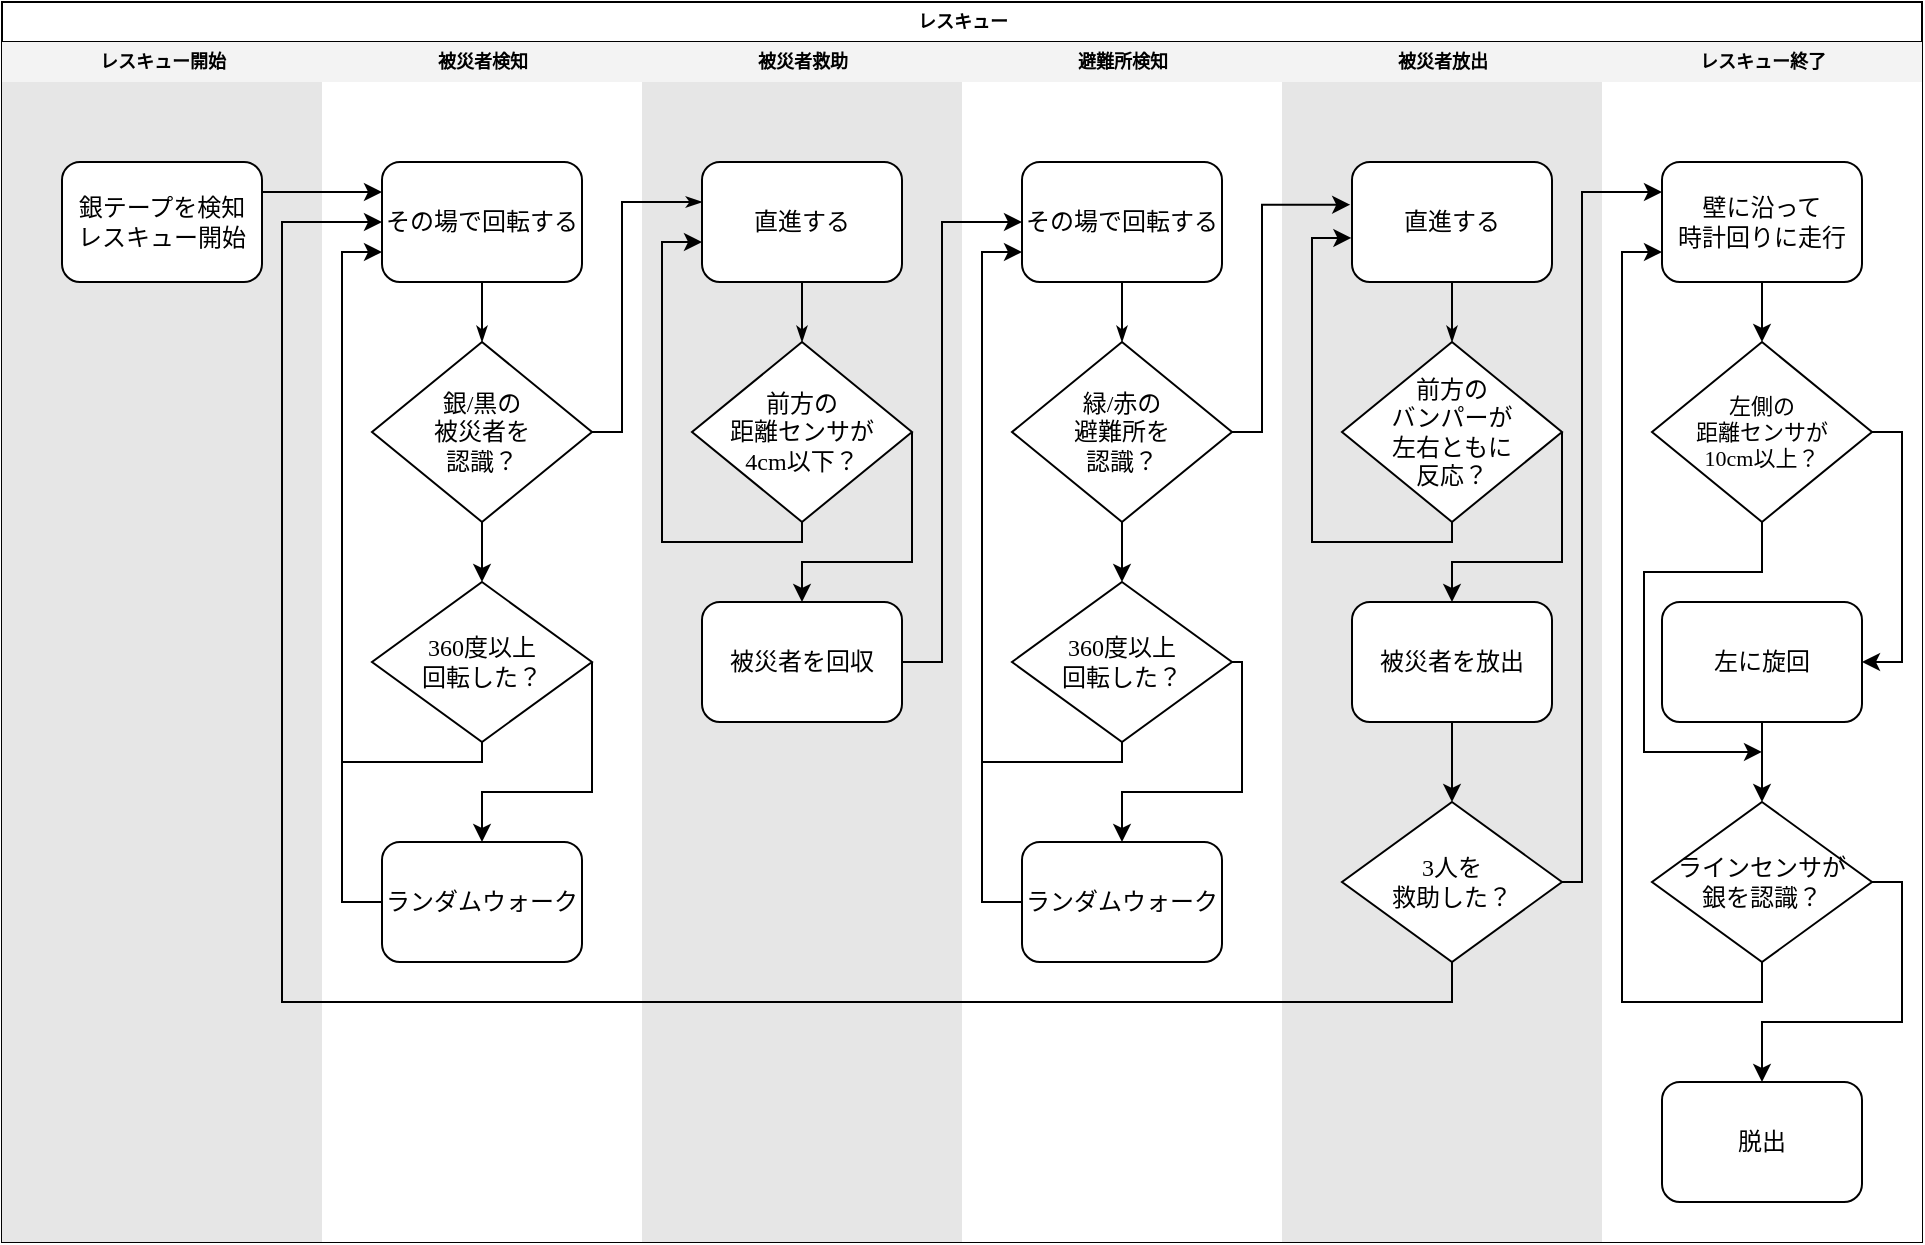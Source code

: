 <mxfile version="26.1.0">
  <diagram name="Page-1" id="74e2e168-ea6b-b213-b513-2b3c1d86103e">
    <mxGraphModel dx="722" dy="405" grid="1" gridSize="10" guides="1" tooltips="1" connect="1" arrows="1" fold="1" page="1" pageScale="1" pageWidth="1100" pageHeight="850" background="none" math="0" shadow="0">
      <root>
        <mxCell id="0" />
        <mxCell id="1" parent="0" />
        <mxCell id="77e6c97f196da883-1" value="レスキュー" style="swimlane;html=1;childLayout=stackLayout;startSize=20;rounded=0;shadow=0;labelBackgroundColor=none;strokeWidth=1;fontFamily=Verdana;fontSize=9;align=center;" parent="1" vertex="1">
          <mxGeometry x="70" y="40" width="960" height="620" as="geometry" />
        </mxCell>
        <mxCell id="77e6c97f196da883-2" value="レスキュー開始" style="swimlane;html=1;startSize=20;fillColor=#F3F3F3;swimlaneFillColor=#E6E6E6;strokeColor=none;fontSize=9;" parent="77e6c97f196da883-1" vertex="1">
          <mxGeometry y="20" width="160" height="600" as="geometry" />
        </mxCell>
        <mxCell id="77e6c97f196da883-8" value="銀テープを検知&lt;div&gt;レスキュー開始&lt;/div&gt;" style="rounded=1;whiteSpace=wrap;html=1;shadow=0;labelBackgroundColor=none;strokeWidth=1;fontFamily=Verdana;fontSize=12;align=center;" parent="77e6c97f196da883-2" vertex="1">
          <mxGeometry x="30" y="60" width="100" height="60" as="geometry" />
        </mxCell>
        <mxCell id="77e6c97f196da883-3" value="被災者検知" style="swimlane;html=1;startSize=20;fillColor=light-dark(#f3f3f3, #ededed);strokeColor=none;swimlaneFillColor=default;fontSize=9;" parent="77e6c97f196da883-1" vertex="1">
          <mxGeometry x="160" y="20" width="160" height="600" as="geometry" />
        </mxCell>
        <mxCell id="77e6c97f196da883-11" value="その場で回転する" style="rounded=1;whiteSpace=wrap;html=1;shadow=0;labelBackgroundColor=none;strokeWidth=1;fontFamily=Verdana;fontSize=12;align=center;" parent="77e6c97f196da883-3" vertex="1">
          <mxGeometry x="30" y="60" width="100" height="60" as="geometry" />
        </mxCell>
        <mxCell id="77e6c97f196da883-28" style="edgeStyle=orthogonalEdgeStyle;rounded=1;html=1;labelBackgroundColor=none;startArrow=none;startFill=0;startSize=5;endArrow=classicThin;endFill=1;endSize=5;jettySize=auto;orthogonalLoop=1;strokeWidth=1;fontFamily=Verdana;fontSize=12;exitX=0.5;exitY=1;exitDx=0;exitDy=0;entryX=0.5;entryY=0;entryDx=0;entryDy=0;" parent="77e6c97f196da883-3" source="77e6c97f196da883-11" target="77e6c97f196da883-13" edge="1">
          <mxGeometry relative="1" as="geometry">
            <mxPoint x="-40" y="185" as="sourcePoint" />
            <mxPoint x="80" y="210" as="targetPoint" />
          </mxGeometry>
        </mxCell>
        <mxCell id="B2lhPkykwKd8bdaqU0oP-4" style="edgeStyle=orthogonalEdgeStyle;rounded=0;orthogonalLoop=1;jettySize=auto;html=1;exitX=0.5;exitY=1;exitDx=0;exitDy=0;entryX=0.5;entryY=0;entryDx=0;entryDy=0;fontSize=12;" edge="1" parent="77e6c97f196da883-3" source="77e6c97f196da883-13" target="B2lhPkykwKd8bdaqU0oP-3">
          <mxGeometry relative="1" as="geometry" />
        </mxCell>
        <mxCell id="77e6c97f196da883-13" value="銀/黒の&lt;div&gt;被災者を&lt;div&gt;認識？&lt;/div&gt;&lt;/div&gt;" style="rhombus;whiteSpace=wrap;html=1;rounded=0;shadow=0;labelBackgroundColor=none;strokeWidth=1;fontFamily=Verdana;fontSize=12;align=center;" parent="77e6c97f196da883-3" vertex="1">
          <mxGeometry x="25" y="150" width="110" height="90" as="geometry" />
        </mxCell>
        <mxCell id="B2lhPkykwKd8bdaqU0oP-5" style="edgeStyle=orthogonalEdgeStyle;rounded=0;orthogonalLoop=1;jettySize=auto;html=1;exitX=0.5;exitY=1;exitDx=0;exitDy=0;entryX=0;entryY=0.75;entryDx=0;entryDy=0;fontSize=12;" edge="1" parent="77e6c97f196da883-3" source="B2lhPkykwKd8bdaqU0oP-3" target="77e6c97f196da883-11">
          <mxGeometry relative="1" as="geometry">
            <Array as="points">
              <mxPoint x="80" y="360" />
              <mxPoint x="10" y="360" />
              <mxPoint x="10" y="105" />
            </Array>
          </mxGeometry>
        </mxCell>
        <mxCell id="B2lhPkykwKd8bdaqU0oP-15" style="edgeStyle=orthogonalEdgeStyle;rounded=0;orthogonalLoop=1;jettySize=auto;html=1;exitX=1;exitY=0.5;exitDx=0;exitDy=0;entryX=0.5;entryY=0;entryDx=0;entryDy=0;fontSize=12;" edge="1" parent="77e6c97f196da883-3" source="B2lhPkykwKd8bdaqU0oP-3" target="B2lhPkykwKd8bdaqU0oP-14">
          <mxGeometry relative="1" as="geometry">
            <Array as="points">
              <mxPoint x="135" y="375" />
              <mxPoint x="80" y="375" />
            </Array>
          </mxGeometry>
        </mxCell>
        <mxCell id="B2lhPkykwKd8bdaqU0oP-3" value="360度以上&lt;div&gt;回転した？&lt;/div&gt;" style="rhombus;whiteSpace=wrap;html=1;rounded=0;shadow=0;labelBackgroundColor=none;strokeWidth=1;fontFamily=Verdana;fontSize=12;align=center;" vertex="1" parent="77e6c97f196da883-3">
          <mxGeometry x="25" y="270" width="110" height="80" as="geometry" />
        </mxCell>
        <mxCell id="B2lhPkykwKd8bdaqU0oP-16" style="edgeStyle=orthogonalEdgeStyle;rounded=0;orthogonalLoop=1;jettySize=auto;html=1;exitX=0;exitY=0.5;exitDx=0;exitDy=0;endArrow=none;startFill=0;fontSize=12;" edge="1" parent="77e6c97f196da883-3" source="B2lhPkykwKd8bdaqU0oP-14">
          <mxGeometry relative="1" as="geometry">
            <mxPoint x="10.0" y="360.0" as="targetPoint" />
          </mxGeometry>
        </mxCell>
        <mxCell id="B2lhPkykwKd8bdaqU0oP-14" value="ランダムウォーク" style="rounded=1;whiteSpace=wrap;html=1;shadow=0;labelBackgroundColor=none;strokeWidth=1;fontFamily=Verdana;fontSize=12;align=center;" vertex="1" parent="77e6c97f196da883-3">
          <mxGeometry x="30" y="400" width="100" height="60" as="geometry" />
        </mxCell>
        <mxCell id="77e6c97f196da883-4" value="被災者救助" style="swimlane;html=1;startSize=20;fillColor=#F3F3F3;strokeColor=none;swimlaneFillColor=#E6E6E6;fontSize=9;" parent="77e6c97f196da883-1" vertex="1">
          <mxGeometry x="320" y="20" width="160" height="600" as="geometry" />
        </mxCell>
        <mxCell id="B2lhPkykwKd8bdaqU0oP-13" style="edgeStyle=orthogonalEdgeStyle;rounded=0;orthogonalLoop=1;jettySize=auto;html=1;exitX=1;exitY=0.5;exitDx=0;exitDy=0;entryX=0.5;entryY=0;entryDx=0;entryDy=0;fontSize=12;" edge="1" parent="77e6c97f196da883-4" source="B2lhPkykwKd8bdaqU0oP-8" target="B2lhPkykwKd8bdaqU0oP-12">
          <mxGeometry relative="1" as="geometry">
            <mxPoint x="130.148" y="300" as="targetPoint" />
            <Array as="points">
              <mxPoint x="135" y="260" />
              <mxPoint x="80" y="260" />
            </Array>
          </mxGeometry>
        </mxCell>
        <mxCell id="77e6c97f196da883-15" value="直進する" style="rounded=1;whiteSpace=wrap;html=1;shadow=0;labelBackgroundColor=none;strokeWidth=1;fontFamily=Verdana;fontSize=12;align=center;" parent="77e6c97f196da883-4" vertex="1">
          <mxGeometry x="30" y="60" width="100" height="60" as="geometry" />
        </mxCell>
        <mxCell id="B2lhPkykwKd8bdaqU0oP-7" style="edgeStyle=orthogonalEdgeStyle;rounded=1;html=1;labelBackgroundColor=none;startArrow=none;startFill=0;startSize=5;endArrow=classicThin;endFill=1;endSize=5;jettySize=auto;orthogonalLoop=1;strokeWidth=1;fontFamily=Verdana;fontSize=12;exitX=0.5;exitY=1;exitDx=0;exitDy=0;entryX=0.5;entryY=0;entryDx=0;entryDy=0;" edge="1" target="B2lhPkykwKd8bdaqU0oP-8" parent="77e6c97f196da883-4">
          <mxGeometry relative="1" as="geometry">
            <mxPoint x="80" y="120" as="sourcePoint" />
            <mxPoint x="80" y="210" as="targetPoint" />
          </mxGeometry>
        </mxCell>
        <mxCell id="B2lhPkykwKd8bdaqU0oP-11" style="edgeStyle=orthogonalEdgeStyle;rounded=0;orthogonalLoop=1;jettySize=auto;html=1;exitX=0.5;exitY=1;exitDx=0;exitDy=0;entryX=0;entryY=0.75;entryDx=0;entryDy=0;fontSize=12;" edge="1" parent="77e6c97f196da883-4">
          <mxGeometry relative="1" as="geometry">
            <mxPoint x="80" y="235" as="sourcePoint" />
            <mxPoint x="30" y="100" as="targetPoint" />
            <Array as="points">
              <mxPoint x="80" y="250" />
              <mxPoint x="10" y="250" />
              <mxPoint x="10" y="100" />
            </Array>
          </mxGeometry>
        </mxCell>
        <mxCell id="B2lhPkykwKd8bdaqU0oP-8" value="前方の&lt;div&gt;距離センサが&lt;div&gt;4cm以下？&lt;/div&gt;&lt;/div&gt;" style="rhombus;whiteSpace=wrap;html=1;rounded=0;shadow=0;labelBackgroundColor=none;strokeWidth=1;fontFamily=Verdana;fontSize=12;align=center;" vertex="1" parent="77e6c97f196da883-4">
          <mxGeometry x="25" y="150" width="110" height="90" as="geometry" />
        </mxCell>
        <mxCell id="77e6c97f196da883-33" style="edgeStyle=orthogonalEdgeStyle;rounded=0;html=1;labelBackgroundColor=none;startArrow=none;startFill=0;startSize=5;endArrow=classicThin;endFill=1;endSize=5;jettySize=auto;orthogonalLoop=1;strokeWidth=1;fontFamily=Verdana;fontSize=12;entryX=0;entryY=0.5;entryDx=0;entryDy=0;exitX=1;exitY=0.5;exitDx=0;exitDy=0;curved=0;" parent="77e6c97f196da883-4" source="77e6c97f196da883-13" edge="1">
          <mxGeometry relative="1" as="geometry">
            <mxPoint x="-25" y="190" as="sourcePoint" />
            <mxPoint x="30" y="80" as="targetPoint" />
            <Array as="points">
              <mxPoint x="-10" y="195" />
              <mxPoint x="-10" y="80" />
            </Array>
          </mxGeometry>
        </mxCell>
        <mxCell id="B2lhPkykwKd8bdaqU0oP-12" value="被災者を回収" style="rounded=1;whiteSpace=wrap;html=1;shadow=0;labelBackgroundColor=none;strokeWidth=1;fontFamily=Verdana;fontSize=12;align=center;" vertex="1" parent="77e6c97f196da883-4">
          <mxGeometry x="30" y="280" width="100" height="60" as="geometry" />
        </mxCell>
        <mxCell id="77e6c97f196da883-5" value="避難所検知" style="swimlane;html=1;startSize=20;fillColor=light-dark(#f3f3f3, #ededed);strokeColor=none;swimlaneFillColor=default;fontSize=9;" parent="77e6c97f196da883-1" vertex="1">
          <mxGeometry x="480" y="20" width="160" height="600" as="geometry" />
        </mxCell>
        <mxCell id="77e6c97f196da883-35" style="edgeStyle=orthogonalEdgeStyle;rounded=1;html=1;labelBackgroundColor=none;startArrow=none;startFill=0;startSize=5;endArrow=classicThin;endFill=1;endSize=5;jettySize=auto;orthogonalLoop=1;strokeWidth=1;fontFamily=Verdana;fontSize=8" parent="77e6c97f196da883-5" target="77e6c97f196da883-17" edge="1">
          <mxGeometry relative="1" as="geometry">
            <mxPoint x="80" y="380.0" as="sourcePoint" />
          </mxGeometry>
        </mxCell>
        <mxCell id="B2lhPkykwKd8bdaqU0oP-17" value="その場で回転する" style="rounded=1;whiteSpace=wrap;html=1;shadow=0;labelBackgroundColor=none;strokeWidth=1;fontFamily=Verdana;fontSize=12;align=center;" vertex="1" parent="77e6c97f196da883-5">
          <mxGeometry x="30" y="60" width="100" height="60" as="geometry" />
        </mxCell>
        <mxCell id="B2lhPkykwKd8bdaqU0oP-18" style="edgeStyle=orthogonalEdgeStyle;rounded=1;html=1;labelBackgroundColor=none;startArrow=none;startFill=0;startSize=5;endArrow=classicThin;endFill=1;endSize=5;jettySize=auto;orthogonalLoop=1;strokeWidth=1;fontFamily=Verdana;fontSize=12;exitX=0.5;exitY=1;exitDx=0;exitDy=0;entryX=0.5;entryY=0;entryDx=0;entryDy=0;" edge="1" parent="77e6c97f196da883-5" source="B2lhPkykwKd8bdaqU0oP-17" target="B2lhPkykwKd8bdaqU0oP-20">
          <mxGeometry relative="1" as="geometry">
            <mxPoint x="-40" y="185" as="sourcePoint" />
            <mxPoint x="80" y="210" as="targetPoint" />
          </mxGeometry>
        </mxCell>
        <mxCell id="B2lhPkykwKd8bdaqU0oP-19" style="edgeStyle=orthogonalEdgeStyle;rounded=0;orthogonalLoop=1;jettySize=auto;html=1;exitX=0.5;exitY=1;exitDx=0;exitDy=0;entryX=0.5;entryY=0;entryDx=0;entryDy=0;fontSize=12;" edge="1" parent="77e6c97f196da883-5" source="B2lhPkykwKd8bdaqU0oP-20" target="B2lhPkykwKd8bdaqU0oP-23">
          <mxGeometry relative="1" as="geometry" />
        </mxCell>
        <mxCell id="B2lhPkykwKd8bdaqU0oP-20" value="緑/赤の&lt;div&gt;避難所を&lt;/div&gt;&lt;div&gt;認識？&lt;/div&gt;" style="rhombus;whiteSpace=wrap;html=1;rounded=0;shadow=0;labelBackgroundColor=none;strokeWidth=1;fontFamily=Verdana;fontSize=12;align=center;" vertex="1" parent="77e6c97f196da883-5">
          <mxGeometry x="25" y="150" width="110" height="90" as="geometry" />
        </mxCell>
        <mxCell id="B2lhPkykwKd8bdaqU0oP-21" style="edgeStyle=orthogonalEdgeStyle;rounded=0;orthogonalLoop=1;jettySize=auto;html=1;exitX=0.5;exitY=1;exitDx=0;exitDy=0;entryX=0;entryY=0.75;entryDx=0;entryDy=0;fontSize=12;" edge="1" parent="77e6c97f196da883-5" source="B2lhPkykwKd8bdaqU0oP-23" target="B2lhPkykwKd8bdaqU0oP-17">
          <mxGeometry relative="1" as="geometry">
            <Array as="points">
              <mxPoint x="80" y="360" />
              <mxPoint x="10" y="360" />
              <mxPoint x="10" y="105" />
            </Array>
          </mxGeometry>
        </mxCell>
        <mxCell id="B2lhPkykwKd8bdaqU0oP-22" style="edgeStyle=orthogonalEdgeStyle;rounded=0;orthogonalLoop=1;jettySize=auto;html=1;exitX=1;exitY=0.5;exitDx=0;exitDy=0;entryX=0.5;entryY=0;entryDx=0;entryDy=0;fontSize=12;" edge="1" parent="77e6c97f196da883-5" source="B2lhPkykwKd8bdaqU0oP-23" target="B2lhPkykwKd8bdaqU0oP-25">
          <mxGeometry relative="1" as="geometry">
            <Array as="points">
              <mxPoint x="140" y="310" />
              <mxPoint x="140" y="375" />
              <mxPoint x="80" y="375" />
            </Array>
          </mxGeometry>
        </mxCell>
        <mxCell id="B2lhPkykwKd8bdaqU0oP-23" value="360度以上&lt;div&gt;回転した？&lt;/div&gt;" style="rhombus;whiteSpace=wrap;html=1;rounded=0;shadow=0;labelBackgroundColor=none;strokeWidth=1;fontFamily=Verdana;fontSize=12;align=center;" vertex="1" parent="77e6c97f196da883-5">
          <mxGeometry x="25" y="270" width="110" height="80" as="geometry" />
        </mxCell>
        <mxCell id="B2lhPkykwKd8bdaqU0oP-24" style="edgeStyle=orthogonalEdgeStyle;rounded=0;orthogonalLoop=1;jettySize=auto;html=1;exitX=0;exitY=0.5;exitDx=0;exitDy=0;endArrow=none;startFill=0;fontSize=12;" edge="1" parent="77e6c97f196da883-5" source="B2lhPkykwKd8bdaqU0oP-25">
          <mxGeometry relative="1" as="geometry">
            <mxPoint x="10.0" y="360.0" as="targetPoint" />
          </mxGeometry>
        </mxCell>
        <mxCell id="B2lhPkykwKd8bdaqU0oP-25" value="ランダムウォーク" style="rounded=1;whiteSpace=wrap;html=1;shadow=0;labelBackgroundColor=none;strokeWidth=1;fontFamily=Verdana;fontSize=12;align=center;" vertex="1" parent="77e6c97f196da883-5">
          <mxGeometry x="30" y="400" width="100" height="60" as="geometry" />
        </mxCell>
        <mxCell id="77e6c97f196da883-6" value="被災者放出" style="swimlane;html=1;startSize=20;fillColor=#F3F3F3;strokeColor=none;swimlaneFillColor=#E6E6E6;fontSize=9;" parent="77e6c97f196da883-1" vertex="1">
          <mxGeometry x="640" y="20" width="160" height="600" as="geometry" />
        </mxCell>
        <mxCell id="B2lhPkykwKd8bdaqU0oP-28" style="edgeStyle=orthogonalEdgeStyle;rounded=0;orthogonalLoop=1;jettySize=auto;html=1;exitX=1;exitY=0.5;exitDx=0;exitDy=0;entryX=0.5;entryY=0;entryDx=0;entryDy=0;fontSize=12;" edge="1" parent="77e6c97f196da883-6" source="B2lhPkykwKd8bdaqU0oP-31" target="B2lhPkykwKd8bdaqU0oP-32">
          <mxGeometry relative="1" as="geometry">
            <mxPoint x="135.148" y="300" as="targetPoint" />
            <Array as="points">
              <mxPoint x="140" y="260" />
              <mxPoint x="85" y="260" />
            </Array>
          </mxGeometry>
        </mxCell>
        <mxCell id="B2lhPkykwKd8bdaqU0oP-29" value="直進する" style="rounded=1;whiteSpace=wrap;html=1;shadow=0;labelBackgroundColor=none;strokeWidth=1;fontFamily=Verdana;fontSize=12;align=center;" vertex="1" parent="77e6c97f196da883-6">
          <mxGeometry x="35" y="60" width="100" height="60" as="geometry" />
        </mxCell>
        <mxCell id="B2lhPkykwKd8bdaqU0oP-30" style="edgeStyle=orthogonalEdgeStyle;rounded=1;html=1;labelBackgroundColor=none;startArrow=none;startFill=0;startSize=5;endArrow=classicThin;endFill=1;endSize=5;jettySize=auto;orthogonalLoop=1;strokeWidth=1;fontFamily=Verdana;fontSize=12;exitX=0.5;exitY=1;exitDx=0;exitDy=0;entryX=0.5;entryY=0;entryDx=0;entryDy=0;" edge="1" parent="77e6c97f196da883-6" target="B2lhPkykwKd8bdaqU0oP-31">
          <mxGeometry relative="1" as="geometry">
            <mxPoint x="85" y="120" as="sourcePoint" />
            <mxPoint x="85" y="210" as="targetPoint" />
          </mxGeometry>
        </mxCell>
        <mxCell id="B2lhPkykwKd8bdaqU0oP-31" value="前方の&lt;div&gt;バンパーが&lt;div&gt;左右ともに&lt;/div&gt;&lt;div&gt;反応？&lt;/div&gt;&lt;/div&gt;" style="rhombus;whiteSpace=wrap;html=1;rounded=0;shadow=0;labelBackgroundColor=none;strokeWidth=1;fontFamily=Verdana;fontSize=12;align=center;" vertex="1" parent="77e6c97f196da883-6">
          <mxGeometry x="30" y="150" width="110" height="90" as="geometry" />
        </mxCell>
        <mxCell id="B2lhPkykwKd8bdaqU0oP-36" style="edgeStyle=orthogonalEdgeStyle;rounded=0;orthogonalLoop=1;jettySize=auto;html=1;exitX=0.5;exitY=1;exitDx=0;exitDy=0;entryX=0.5;entryY=0;entryDx=0;entryDy=0;fontSize=12;" edge="1" parent="77e6c97f196da883-6" source="B2lhPkykwKd8bdaqU0oP-32" target="B2lhPkykwKd8bdaqU0oP-35">
          <mxGeometry relative="1" as="geometry" />
        </mxCell>
        <mxCell id="B2lhPkykwKd8bdaqU0oP-32" value="被災者を放出" style="rounded=1;whiteSpace=wrap;html=1;shadow=0;labelBackgroundColor=none;strokeWidth=1;fontFamily=Verdana;fontSize=12;align=center;" vertex="1" parent="77e6c97f196da883-6">
          <mxGeometry x="35" y="280" width="100" height="60" as="geometry" />
        </mxCell>
        <mxCell id="B2lhPkykwKd8bdaqU0oP-33" style="edgeStyle=orthogonalEdgeStyle;rounded=0;orthogonalLoop=1;jettySize=auto;html=1;exitX=0.5;exitY=1;exitDx=0;exitDy=0;entryX=-0.003;entryY=0.633;entryDx=0;entryDy=0;entryPerimeter=0;fontSize=12;" edge="1" parent="77e6c97f196da883-6" source="B2lhPkykwKd8bdaqU0oP-31" target="B2lhPkykwKd8bdaqU0oP-29">
          <mxGeometry relative="1" as="geometry">
            <Array as="points">
              <mxPoint x="85" y="250" />
              <mxPoint x="15" y="250" />
              <mxPoint x="15" y="98" />
            </Array>
          </mxGeometry>
        </mxCell>
        <mxCell id="B2lhPkykwKd8bdaqU0oP-37" style="edgeStyle=orthogonalEdgeStyle;rounded=0;orthogonalLoop=1;jettySize=auto;html=1;exitX=0.5;exitY=1;exitDx=0;exitDy=0;fontSize=12;" edge="1" parent="77e6c97f196da883-6" source="B2lhPkykwKd8bdaqU0oP-35">
          <mxGeometry relative="1" as="geometry">
            <mxPoint x="-450" y="90.0" as="targetPoint" />
            <Array as="points">
              <mxPoint x="85" y="480" />
              <mxPoint x="-500" y="480" />
              <mxPoint x="-500" y="90" />
            </Array>
          </mxGeometry>
        </mxCell>
        <mxCell id="B2lhPkykwKd8bdaqU0oP-35" value="3人を&lt;div&gt;救助した？&lt;/div&gt;" style="rhombus;whiteSpace=wrap;html=1;rounded=0;shadow=0;labelBackgroundColor=none;strokeWidth=1;fontFamily=Verdana;fontSize=12;align=center;" vertex="1" parent="77e6c97f196da883-6">
          <mxGeometry x="30" y="380" width="110" height="80" as="geometry" />
        </mxCell>
        <mxCell id="77e6c97f196da883-7" value="レスキュー終了" style="swimlane;html=1;startSize=20;fillColor=light-dark(#f3f3f3, #ededed);strokeColor=none;swimlaneFillColor=default;fontSize=9;" parent="77e6c97f196da883-1" vertex="1">
          <mxGeometry x="800" y="20" width="160" height="600" as="geometry" />
        </mxCell>
        <mxCell id="B2lhPkykwKd8bdaqU0oP-41" style="edgeStyle=orthogonalEdgeStyle;rounded=0;orthogonalLoop=1;jettySize=auto;html=1;exitX=0.5;exitY=1;exitDx=0;exitDy=0;entryX=0.5;entryY=0;entryDx=0;entryDy=0;fontSize=12;" edge="1" parent="77e6c97f196da883-7" source="B2lhPkykwKd8bdaqU0oP-38" target="B2lhPkykwKd8bdaqU0oP-40">
          <mxGeometry relative="1" as="geometry" />
        </mxCell>
        <mxCell id="B2lhPkykwKd8bdaqU0oP-38" value="壁に沿って&lt;div&gt;時計回りに走行&lt;/div&gt;" style="rounded=1;whiteSpace=wrap;html=1;shadow=0;labelBackgroundColor=none;strokeWidth=1;fontFamily=Verdana;fontSize=12;align=center;" vertex="1" parent="77e6c97f196da883-7">
          <mxGeometry x="30" y="60" width="100" height="60" as="geometry" />
        </mxCell>
        <mxCell id="B2lhPkykwKd8bdaqU0oP-44" style="edgeStyle=orthogonalEdgeStyle;rounded=0;orthogonalLoop=1;jettySize=auto;html=1;exitX=1;exitY=0.5;exitDx=0;exitDy=0;entryX=1;entryY=0.5;entryDx=0;entryDy=0;fontSize=12;" edge="1" parent="77e6c97f196da883-7" source="B2lhPkykwKd8bdaqU0oP-40" target="B2lhPkykwKd8bdaqU0oP-43">
          <mxGeometry relative="1" as="geometry">
            <Array as="points">
              <mxPoint x="150" y="195" />
              <mxPoint x="150" y="310" />
            </Array>
          </mxGeometry>
        </mxCell>
        <mxCell id="B2lhPkykwKd8bdaqU0oP-46" style="edgeStyle=orthogonalEdgeStyle;rounded=0;orthogonalLoop=1;jettySize=auto;html=1;exitX=0.5;exitY=1;exitDx=0;exitDy=0;fontSize=12;" edge="1" parent="77e6c97f196da883-7" source="B2lhPkykwKd8bdaqU0oP-40">
          <mxGeometry relative="1" as="geometry">
            <mxPoint x="80" y="354.99" as="targetPoint" />
            <mxPoint x="80" y="244.99" as="sourcePoint" />
            <Array as="points">
              <mxPoint x="80" y="265" />
              <mxPoint x="21" y="265" />
              <mxPoint x="21" y="355" />
            </Array>
          </mxGeometry>
        </mxCell>
        <mxCell id="B2lhPkykwKd8bdaqU0oP-40" value="左側の&lt;div&gt;距離センサ&lt;span style=&quot;background-color: transparent; color: light-dark(rgb(0, 0, 0), rgb(255, 255, 255));&quot;&gt;が&lt;/span&gt;&lt;div&gt;&lt;span style=&quot;background-color: transparent; color: light-dark(rgb(0, 0, 0), rgb(255, 255, 255));&quot;&gt;10cm以上？&lt;/span&gt;&lt;/div&gt;&lt;/div&gt;" style="rhombus;whiteSpace=wrap;html=1;rounded=0;shadow=0;labelBackgroundColor=none;strokeWidth=1;fontFamily=Verdana;fontSize=11;align=center;" vertex="1" parent="77e6c97f196da883-7">
          <mxGeometry x="25" y="150" width="110" height="90" as="geometry" />
        </mxCell>
        <mxCell id="B2lhPkykwKd8bdaqU0oP-47" style="edgeStyle=orthogonalEdgeStyle;rounded=0;orthogonalLoop=1;jettySize=auto;html=1;exitX=0.5;exitY=1;exitDx=0;exitDy=0;entryX=0;entryY=0.75;entryDx=0;entryDy=0;fontSize=12;" edge="1" parent="77e6c97f196da883-7" source="B2lhPkykwKd8bdaqU0oP-42" target="B2lhPkykwKd8bdaqU0oP-38">
          <mxGeometry relative="1" as="geometry" />
        </mxCell>
        <mxCell id="B2lhPkykwKd8bdaqU0oP-49" style="edgeStyle=orthogonalEdgeStyle;rounded=0;orthogonalLoop=1;jettySize=auto;html=1;exitX=1;exitY=0.5;exitDx=0;exitDy=0;entryX=0.5;entryY=0;entryDx=0;entryDy=0;fontSize=12;" edge="1" parent="77e6c97f196da883-7" source="B2lhPkykwKd8bdaqU0oP-42" target="B2lhPkykwKd8bdaqU0oP-48">
          <mxGeometry relative="1" as="geometry">
            <Array as="points">
              <mxPoint x="150" y="420" />
              <mxPoint x="150" y="490" />
              <mxPoint x="80" y="490" />
            </Array>
          </mxGeometry>
        </mxCell>
        <mxCell id="B2lhPkykwKd8bdaqU0oP-42" value="ラインセンサが&lt;div&gt;銀を認識？&lt;/div&gt;" style="rhombus;whiteSpace=wrap;html=1;rounded=0;shadow=0;labelBackgroundColor=none;strokeWidth=1;fontFamily=Verdana;fontSize=12;align=center;" vertex="1" parent="77e6c97f196da883-7">
          <mxGeometry x="25" y="380" width="110" height="80" as="geometry" />
        </mxCell>
        <mxCell id="B2lhPkykwKd8bdaqU0oP-45" style="edgeStyle=orthogonalEdgeStyle;rounded=0;orthogonalLoop=1;jettySize=auto;html=1;exitX=0.5;exitY=1;exitDx=0;exitDy=0;entryX=0.5;entryY=0;entryDx=0;entryDy=0;fontSize=12;" edge="1" parent="77e6c97f196da883-7" source="B2lhPkykwKd8bdaqU0oP-43" target="B2lhPkykwKd8bdaqU0oP-42">
          <mxGeometry relative="1" as="geometry" />
        </mxCell>
        <mxCell id="B2lhPkykwKd8bdaqU0oP-43" value="左に旋回" style="rounded=1;whiteSpace=wrap;html=1;shadow=0;labelBackgroundColor=none;strokeWidth=1;fontFamily=Verdana;fontSize=12;align=center;" vertex="1" parent="77e6c97f196da883-7">
          <mxGeometry x="30" y="280" width="100" height="60" as="geometry" />
        </mxCell>
        <mxCell id="B2lhPkykwKd8bdaqU0oP-48" value="脱出" style="rounded=1;whiteSpace=wrap;html=1;shadow=0;labelBackgroundColor=none;strokeWidth=1;fontFamily=Verdana;fontSize=12;align=center;" vertex="1" parent="77e6c97f196da883-7">
          <mxGeometry x="30" y="520" width="100" height="60" as="geometry" />
        </mxCell>
        <mxCell id="B2lhPkykwKd8bdaqU0oP-6" style="edgeStyle=orthogonalEdgeStyle;rounded=0;orthogonalLoop=1;jettySize=auto;html=1;exitX=1;exitY=0.25;exitDx=0;exitDy=0;entryX=0;entryY=0.25;entryDx=0;entryDy=0;fontSize=12;" edge="1" parent="77e6c97f196da883-1" source="77e6c97f196da883-8" target="77e6c97f196da883-11">
          <mxGeometry relative="1" as="geometry" />
        </mxCell>
        <mxCell id="B2lhPkykwKd8bdaqU0oP-27" style="edgeStyle=orthogonalEdgeStyle;rounded=0;orthogonalLoop=1;jettySize=auto;html=1;exitX=1;exitY=0.5;exitDx=0;exitDy=0;entryX=0;entryY=0.5;entryDx=0;entryDy=0;fontSize=12;" edge="1" parent="77e6c97f196da883-1" source="B2lhPkykwKd8bdaqU0oP-12" target="B2lhPkykwKd8bdaqU0oP-17">
          <mxGeometry relative="1" as="geometry">
            <Array as="points">
              <mxPoint x="470" y="330" />
              <mxPoint x="470" y="110" />
            </Array>
          </mxGeometry>
        </mxCell>
        <mxCell id="B2lhPkykwKd8bdaqU0oP-51" style="edgeStyle=orthogonalEdgeStyle;rounded=0;orthogonalLoop=1;jettySize=auto;html=1;exitX=1;exitY=0.5;exitDx=0;exitDy=0;entryX=-0.009;entryY=0.356;entryDx=0;entryDy=0;entryPerimeter=0;fontSize=12;" edge="1" parent="77e6c97f196da883-1" source="B2lhPkykwKd8bdaqU0oP-20" target="B2lhPkykwKd8bdaqU0oP-29">
          <mxGeometry relative="1" as="geometry">
            <Array as="points">
              <mxPoint x="630" y="215" />
              <mxPoint x="630" y="101" />
            </Array>
          </mxGeometry>
        </mxCell>
        <mxCell id="B2lhPkykwKd8bdaqU0oP-52" style="edgeStyle=orthogonalEdgeStyle;rounded=0;orthogonalLoop=1;jettySize=auto;html=1;exitX=1;exitY=0.5;exitDx=0;exitDy=0;entryX=0;entryY=0.25;entryDx=0;entryDy=0;fontSize=12;" edge="1" parent="77e6c97f196da883-1" source="B2lhPkykwKd8bdaqU0oP-35" target="B2lhPkykwKd8bdaqU0oP-38">
          <mxGeometry relative="1" as="geometry">
            <Array as="points">
              <mxPoint x="790" y="440" />
              <mxPoint x="790" y="95" />
            </Array>
          </mxGeometry>
        </mxCell>
      </root>
    </mxGraphModel>
  </diagram>
</mxfile>
